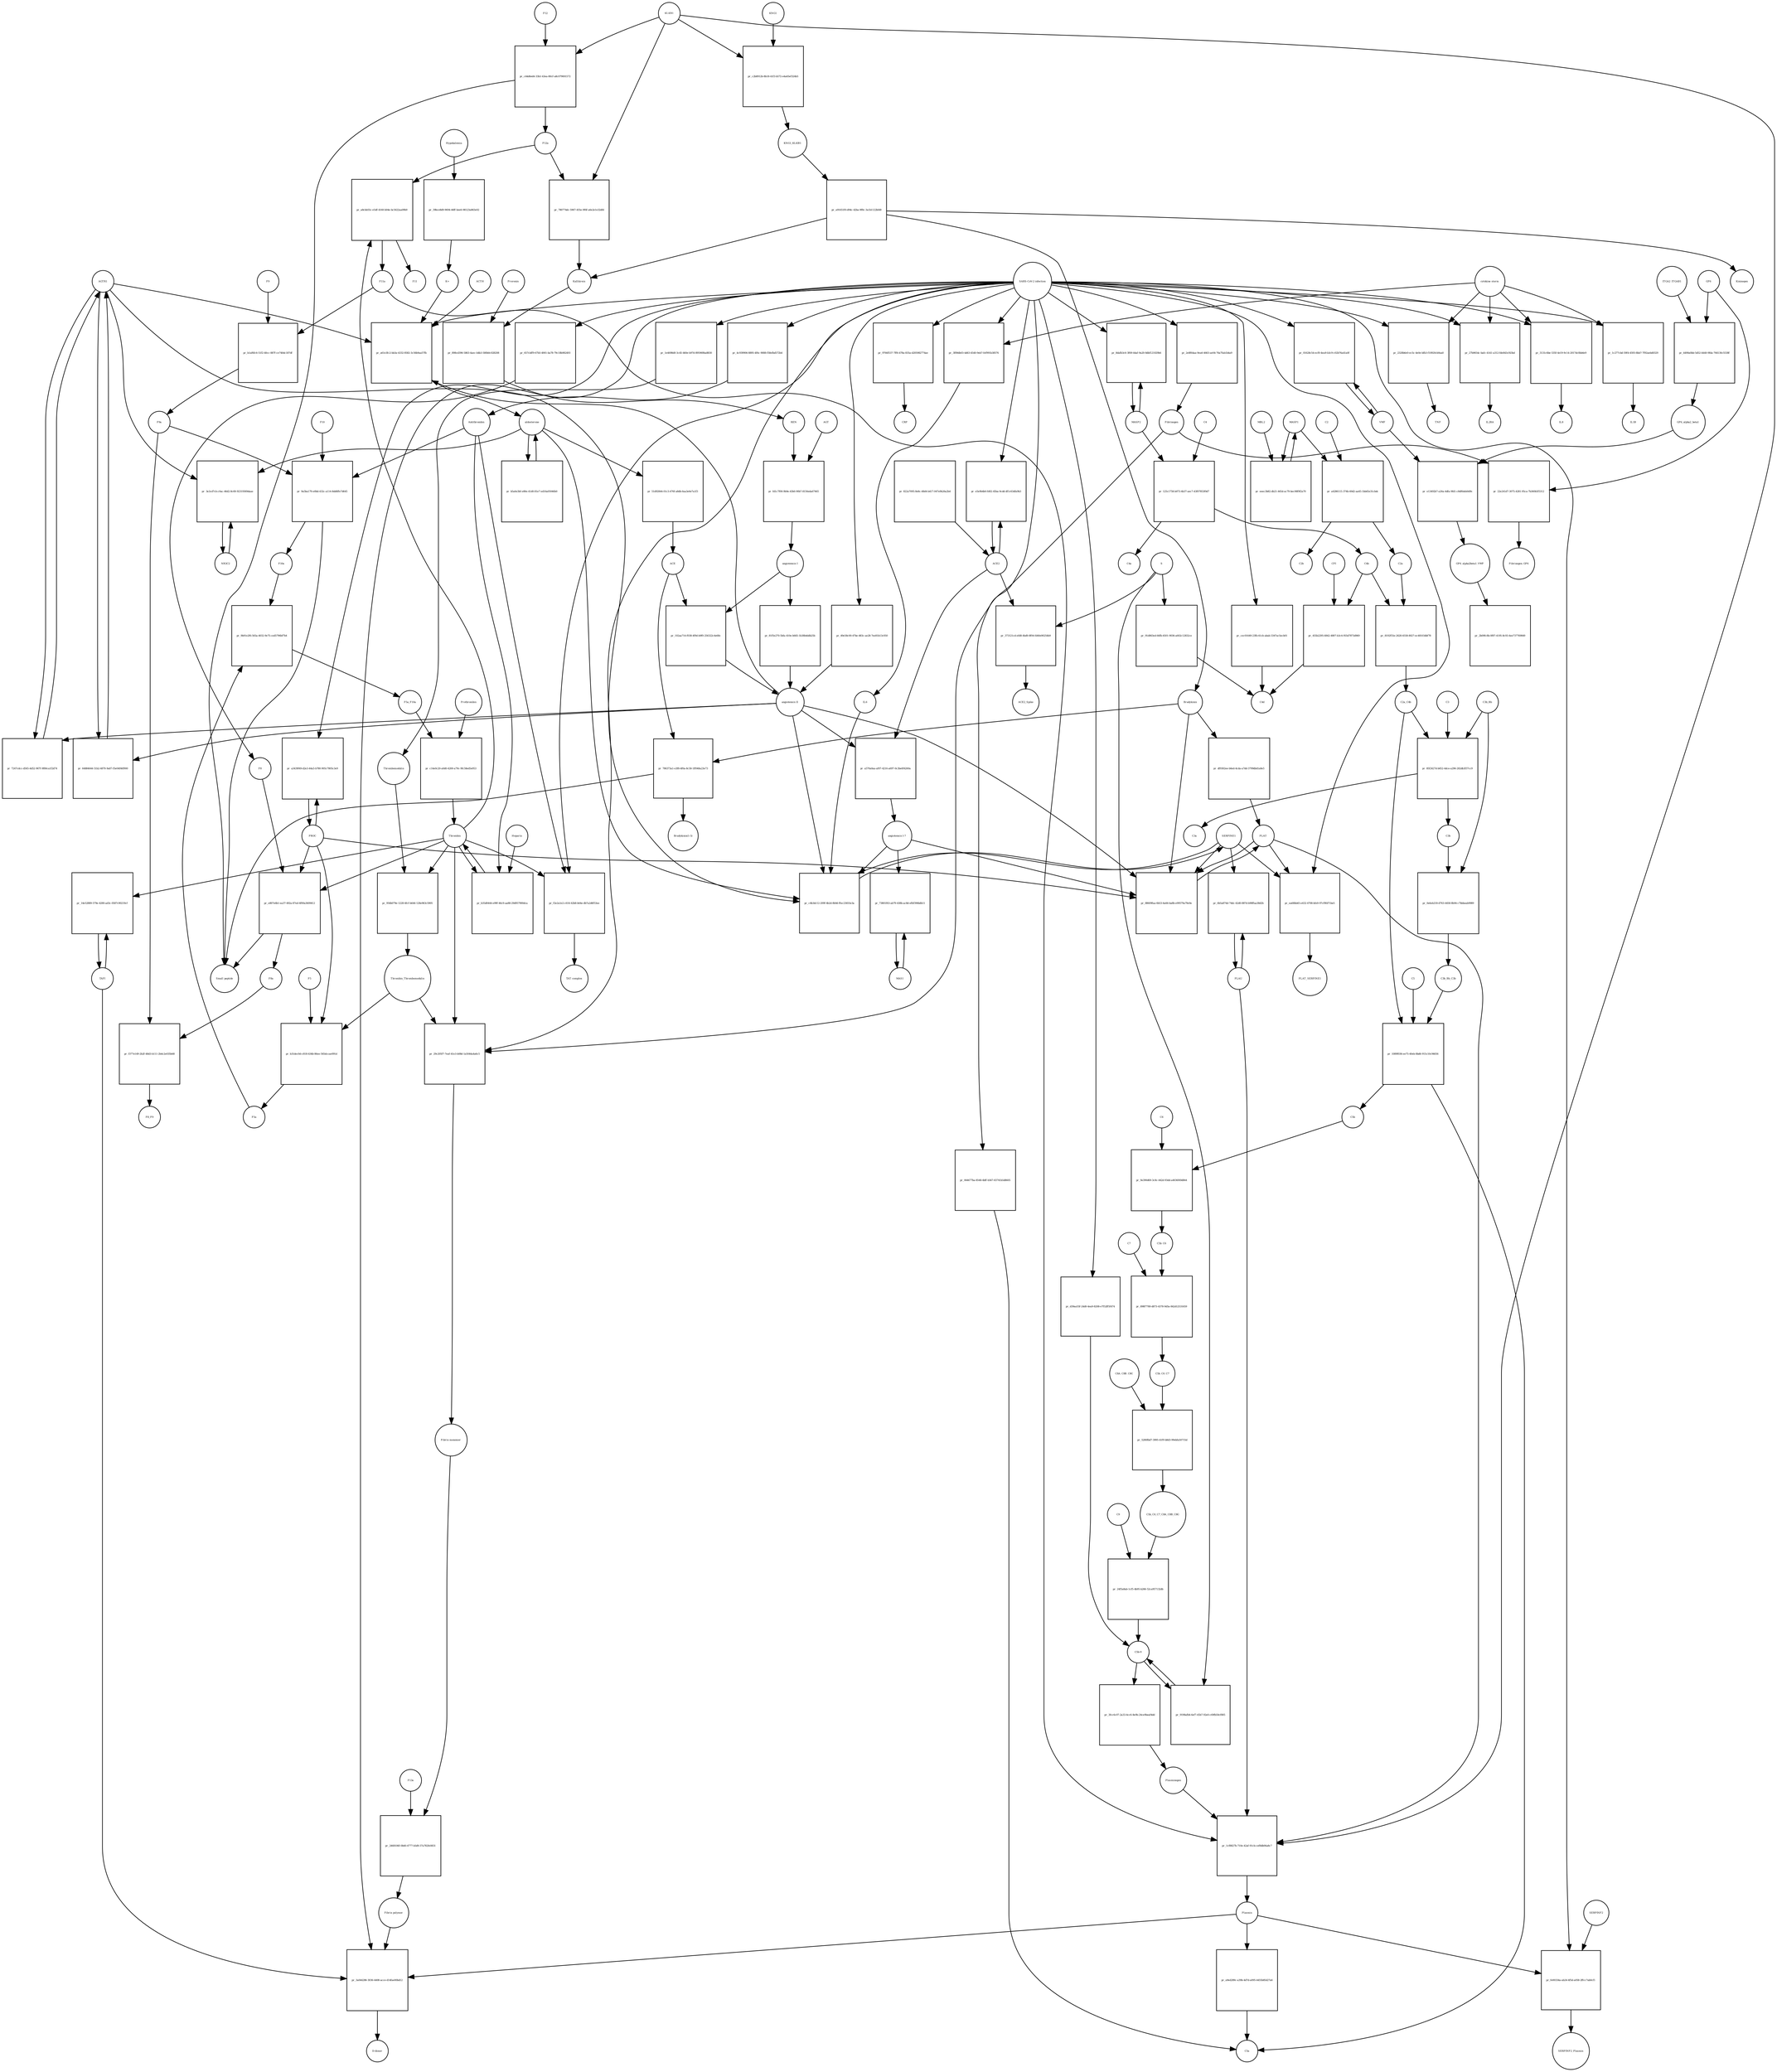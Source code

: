 strict digraph  {
F8 [annotation="urn_miriam_hgnc_3546|urn_miriam_taxonomy_9606", bipartite=0, cls=macromolecule, fontsize=4, label=F8, shape=circle];
"pr_e807e6b1-ea37-492a-87ed-4f00a3609412" [annotation="", bipartite=1, cls=process, fontsize=4, label="pr_e807e6b1-ea37-492a-87ed-4f00a3609412", shape=square];
"Small peptide" [annotation=urn_miriam_mesh_D010446, bipartite=0, cls=macromolecule, fontsize=4, label="Small peptide", shape=circle];
F8a [annotation="urn_miriam_hgnc.symbol_F8|urn_miriam_mesh_D015944|urn_miriam_taxonomy_9606", bipartite=0, cls=macromolecule, fontsize=4, label=F8a, shape=circle];
Thrombin [annotation="urn_miriam_hgnc_3535|urn_miriam_taxonomy_9606", bipartite=0, cls=macromolecule, fontsize=4, label=Thrombin, shape=circle];
PROC [annotation="urn_miriam_hgnc_9451|urn_miriam_taxonomy_9606", bipartite=0, cls=macromolecule, fontsize=4, label=PROC, shape=circle];
AGTR1 [annotation=urn_miriam_hgnc_336, bipartite=0, cls=macromolecule, fontsize=4, label=AGTR1, shape=circle];
"pr_7247cdcc-d565-4d52-967f-9f80ca1f2d74" [annotation="", bipartite=1, cls=process, fontsize=4, label="pr_7247cdcc-d565-4d52-967f-9f80ca1f2d74", shape=square];
"angiotensin II" [annotation="urn_miriam_obo.chebi_CHEBI%3A2718|urn_miriam_taxonomy_9606", bipartite=0, cls="simple chemical", fontsize=4, label="angiotensin II", shape=circle];
NR3C2 [annotation="", bipartite=0, cls=macromolecule, fontsize=4, label=NR3C2, shape=circle];
"pr_3e3cd7cb-c0ac-46d2-8c69-92319369daae" [annotation="", bipartite=1, cls=process, fontsize=4, label="pr_3e3cd7cb-c0ac-46d2-8c69-92319369daae", shape=square];
aldosterone [annotation="urn_miriam_obo.chebi_CHEBI%3A27584", bipartite=0, cls="simple chemical", fontsize=4, label=aldosterone, shape=circle];
"pr_b5a6e3bf-e80e-41d0-81e7-ed16a05046b0" [annotation="", bipartite=1, cls=process, fontsize=4, label="pr_b5a6e3bf-e80e-41d0-81e7-ed16a05046b0", shape=square];
SERPINE1 [annotation="", bipartite=0, cls=macromolecule, fontsize=4, label=SERPINE1, shape=circle];
"pr_c4b3dc12-209f-4b2d-8b9d-ffec23655e3a" [annotation="", bipartite=1, cls=process, fontsize=4, label="pr_c4b3dc12-209f-4b2d-8b9d-ffec23655e3a", shape=square];
"angiotensin I-7" [annotation="urn_miriam_obo.chebi_CHEBI%3A55438|urn_miriam_taxonomy_9606", bipartite=0, cls="simple chemical", fontsize=4, label="angiotensin I-7", shape=circle];
IL6 [annotation="urn_miriam_hgnc_6018|urn_miriam_taxonomy_9606", bipartite=0, cls=macromolecule, fontsize=4, label=IL6, shape=circle];
"pr_a61e3fc2-bb3a-4332-8582-3c56b9aa57fb" [annotation="", bipartite=1, cls=process, fontsize=4, label="pr_a61e3fc2-bb3a-4332-8582-3c56b9aa57fb", shape=square];
"SARS-CoV-2 infection" [annotation="urn_miriam_taxonomy_2697049|urn_miriam_mesh_D012327", bipartite=0, cls=phenotype, fontsize=4, label="SARS-CoV-2 infection", shape=circle];
"K+" [annotation="urn_miriam_obo.chebi_CHEBI%3A29103", bipartite=0, cls="simple chemical", fontsize=4, label="K+", shape=circle];
ACTH [annotation=urn_miriam_hgnc_9201, bipartite=0, cls="simple chemical", fontsize=4, label=ACTH, shape=circle];
"pr_49e58c00-47be-483c-ae28-7ee81b13c050" [annotation="", bipartite=1, cls=process, fontsize=4, label="pr_49e58c00-47be-483c-ae28-7ee81b13c050", shape=square];
Bradykinin [annotation="urn_miriam_obo.chebi_CHEBI%3A3165|urn_miriam_taxonomy_9606", bipartite=0, cls=macromolecule, fontsize=4, label=Bradykinin, shape=circle];
"pr_786373a1-e3f8-4f0a-8c58-1ff048a23e73" [annotation="", bipartite=1, cls=process, fontsize=4, label="pr_786373a1-e3f8-4f0a-8c58-1ff048a23e73", shape=square];
"Bradykinin(1-5)" [annotation="urn_miriam_mesh_C079000|urn_miriam_taxonomy_9606", bipartite=0, cls=macromolecule, fontsize=4, label="Bradykinin(1-5)", shape=circle];
ACE [annotation="urn_miriam_hgnc_2707|urn_miriam_taxonomy_9606", bipartite=0, cls=macromolecule, fontsize=4, label=ACE, shape=circle];
"pr_df9302ee-b6ed-4cda-a7dd-3799dbd1a8e5" [annotation="", bipartite=1, cls=process, fontsize=4, label="pr_df9302ee-b6ed-4cda-a7dd-3799dbd1a8e5", shape=square];
PLAT [annotation="urn_miriam_hgnc_9051|urn_miriam_taxonomy_9606", bipartite=0, cls=macromolecule, fontsize=4, label=PLAT, shape=circle];
"pr_64884644-51b2-4870-9a87-f5e04f46f900" [annotation="", bipartite=1, cls=process, fontsize=4, label="pr_64884644-51b2-4870-9a87-f5e04f46f900", shape=square];
MAS1 [annotation="", bipartite=0, cls=macromolecule, fontsize=4, label=MAS1, shape=circle];
"pr_73801f63-ab79-438b-ac8d-efbf396bdb11" [annotation="", bipartite=1, cls=process, fontsize=4, label="pr_73801f63-ab79-438b-ac8d-efbf396bdb11", shape=square];
Fibrinogen [annotation="urn_miriam_pubmed_19296670|urn_miriam_obo.go_GO%3A0005577|urn_miriam_hgnc_3661|urn_miriam_hgnc_3662|urn_miriam_hgnc_3694|urn_miriam_taxonomy_9606", bipartite=0, cls=complex, fontsize=4, label=Fibrinogen, shape=circle];
"pr_22e241d7-3075-4281-95ca-7b360b5f5312" [annotation="", bipartite=1, cls=process, fontsize=4, label="pr_22e241d7-3075-4281-95ca-7b360b5f5312", shape=square];
GP6 [annotation="urn_miriam_hgnc_HGNC%3A14388|urn_miriam_taxonomy_9606", bipartite=0, cls=macromolecule, fontsize=4, label=GP6, shape=circle];
Fibrinogen_GP6 [annotation="urn_miriam_pubmed_19296670|urn_miriam_obo.go_GO%3A0005577|urn_miriam_hgnc_HGNC%3A14388|urn_miriam_taxonomy_9606", bipartite=0, cls=complex, fontsize=4, label=Fibrinogen_GP6, shape=circle];
GP6_alpha2_beta1 [annotation="urn_miriam_pubmed_25051961|urn_miriam_taxonomy_10090|urn_miriam_hgnc_14338|urn_miriam_hgnc_6137|urn_miriam_hgnc_6153", bipartite=0, cls=complex, fontsize=4, label=GP6_alpha2_beta1, shape=circle];
"pr_e13492b7-a26a-4dfa-9fd1-c8df6deb0d9c" [annotation="", bipartite=1, cls=process, fontsize=4, label="pr_e13492b7-a26a-4dfa-9fd1-c8df6deb0d9c", shape=square];
VWF [annotation="urn_miriam_hgnc_12726|urn_miriam_taxonomy_9606", bipartite=0, cls=macromolecule, fontsize=4, label=VWF, shape=circle];
GP6_alpha2beta1_VWF [annotation="urn_miriam_pubmed_25051961|urn_miriam_taxonomy_10090|urn_miriam_hgnc_14338|urn_miriam_hgnc_6137|urn_miriam_hgnc_6153|urn_miriam_hgnc_12726", bipartite=0, cls=complex, fontsize=4, label=GP6_alpha2beta1_VWF, shape=circle];
"pr_4490a0bb-5d52-4440-9fda-766130c5538f" [annotation="", bipartite=1, cls=process, fontsize=4, label="pr_4490a0bb-5d52-4440-9fda-766130c5538f", shape=square];
ITGA2_ITGAB1 [annotation="urn_miriam_intact_EBI-16428357|urn_miriam_hgnc_6137|urn_miriam_hgnc_6153|urn_miriam_taxonomy_9606", bipartite=0, cls=complex, fontsize=4, label=ITGA2_ITGAB1, shape=circle];
"pr_2b09fc8b-0f87-4195-8c93-4ee737769849" [annotation="", bipartite=1, cls="omitted process", fontsize=4, label="pr_2b09fc8b-0f87-4195-8c93-4ee737769849", shape=square];
"Fibrin polymer" [annotation="urn_miriam_mesh_C465961|urn_miriam_taxonomy_9606", bipartite=0, cls=macromolecule, fontsize=4, label="Fibrin polymer", shape=circle];
"pr_3a044286-3036-4408-acce-d14fae00bd12" [annotation="", bipartite=1, cls=process, fontsize=4, label="pr_3a044286-3036-4408-acce-d14fae00bd12", shape=square];
"D-dimer" [annotation="urn_miriam_pubmed_19008457|urn_miriam_mesh_C036309|urn_miriam_taxonomy_9606", bipartite=0, cls=macromolecule, fontsize=4, label="D-dimer", shape=circle];
Plasmin [annotation="urn_miriam_hgnc.symbol_PLG|urn_miriam_mesh_D005341|urn_miriam_brenda_3.4.21.7|urn_miriam_taxonomy_9606", bipartite=0, cls=macromolecule, fontsize=4, label=Plasmin, shape=circle];
TAFI [annotation="urn_miriam_hgnc_1546|urn_miriam_taxonomy_9606", bipartite=0, cls=macromolecule, fontsize=4, label=TAFI, shape=circle];
"Fibrin monomer" [annotation="urn_miriam_mesh_C011468|urn_miriam_taxonomy_9606", bipartite=0, cls=macromolecule, fontsize=4, label="Fibrin monomer", shape=circle];
"pr_2468106f-0b40-4777-b5d9-37a782fe0831" [annotation="", bipartite=1, cls=process, fontsize=4, label="pr_2468106f-0b40-4777-b5d9-37a782fe0831", shape=square];
F13a [annotation="urn_miriam_hgnc.symbol_F13|urn_miriam_mesh_D026122|urn_miriam_brenda_2.3.2.13|urn_miriam_taxonomy_9606", bipartite=0, cls=macromolecule, fontsize=4, label=F13a, shape=circle];
"pr_2328b6e0-ec5c-4e0e-bfb3-f10920cb9aa0" [annotation="", bipartite=1, cls=process, fontsize=4, label="pr_2328b6e0-ec5c-4e0e-bfb3-f10920cb9aa0", shape=square];
TNF [annotation="urn_miriam_hgnc_11892|urn_miriam_taxonomy_9606", bipartite=0, cls=macromolecule, fontsize=4, label=TNF, shape=circle];
"cytokine storm" [annotation="urn_miriam_pubmed_2504360|urn_miriam_taxonomy_9606", bipartite=0, cls=phenotype, fontsize=4, label="cytokine storm", shape=circle];
"pr_a9ed289c-a39b-4d7d-a095-4455b85d27a6" [annotation="", bipartite=1, cls=process, fontsize=4, label="pr_a9ed289c-a39b-4d7d-a095-4455b85d27a6", shape=square];
C5a [annotation="urn_miriam_hgnc.symbol_C5|urn_miriam_mesh_D015936|urn_miriam_taxonomy_9606", bipartite=0, cls=macromolecule, fontsize=4, label=C5a, shape=circle];
"pr_3fcc6c07-2a33-4cc6-8e9b-24ce9beaf4dd" [annotation="", bipartite=1, cls=process, fontsize=4, label="pr_3fcc6c07-2a33-4cc6-8e9b-24ce9beaf4dd", shape=square];
Plasminogen [annotation="urn_miriam_hgnc_9071|urn_miriam_taxonomy_9606", bipartite=0, cls=macromolecule, fontsize=4, label=Plasminogen, shape=circle];
"C5b-9" [annotation="urn_miriam_obo.go_GO%3A0005579|urn_miriam_mesh_D015938|urn_miriam_mesh_D050776|urn_miriam_hgnc_1339|urn_miriam_hgnc_1346|urn_miriam_hgnc_1352|urn_miriam_hgnc_1353|urn_miriam_hgnc_1354|urn_miriam_hgnc_1358|urn_miriam_taxonomy_9606", bipartite=0, cls=complex, fontsize=4, label="C5b-9", shape=circle];
C2 [annotation="urn_miriam_hgnc_1248|urn_miriam_taxonomy_9606", bipartite=0, cls=macromolecule, fontsize=4, label=C2, shape=circle];
"pr_a4286115-374b-49d2-aa45-1bb45e31cbdc" [annotation="", bipartite=1, cls=process, fontsize=4, label="pr_a4286115-374b-49d2-aa45-1bb45e31cbdc", shape=square];
C2a [annotation="urn_miriam_hgnc.symbol_C2|urn_miriam_mesh_D050678|urn_miriam_taxonomy_9606", bipartite=0, cls=macromolecule, fontsize=4, label=C2a, shape=circle];
C2b [annotation="urn_miriam_hgnc.symbol_C2|urn_miriam_mesh_D050679|urn_miriam_taxonomy_9606", bipartite=0, cls=macromolecule, fontsize=4, label=C2b, shape=circle];
MASP1 [annotation="urn_miriam_hgnc_6901|urn_miriam_taxonomy_9606", bipartite=0, cls=macromolecule, fontsize=4, label=MASP1, shape=circle];
"pr_27b9654c-bafc-4141-a312-fde843cf43bd" [annotation="", bipartite=1, cls=process, fontsize=4, label="pr_27b9654c-bafc-4141-a312-fde843cf43bd", shape=square];
IL2RA [annotation="urn_miriam_hgnc_6008|urn_miriam_taxonomy_9606", bipartite=0, cls=macromolecule, fontsize=4, label=IL2RA, shape=circle];
"pr_3131c6be-535f-4e19-9c14-2017dc0bb6e9" [annotation="", bipartite=1, cls=process, fontsize=4, label="pr_3131c6be-535f-4e19-9c14-2017dc0bb6e9", shape=square];
IL8 [annotation="urn_miriam_hgnc_6025|urn_miriam_taxonomy_9606", bipartite=0, cls=macromolecule, fontsize=4, label=IL8, shape=circle];
"pr_064677ba-8548-4bff-b567-83741b5d8605" [annotation="", bipartite=1, cls=process, fontsize=4, label="pr_064677ba-8548-4bff-b567-83741b5d8605", shape=square];
"pr_3f89db03-4d63-4540-9eb7-fef991b38576" [annotation="", bipartite=1, cls=process, fontsize=4, label="pr_3f89db03-4d63-4540-9eb7-fef991b38576", shape=square];
"pr_1c277cbd-59f4-4593-8bb7-7f92aebd0329" [annotation="", bipartite=1, cls=process, fontsize=4, label="pr_1c277cbd-59f4-4593-8bb7-7f92aebd0329", shape=square];
IL1B [annotation="urn_miriam_hgnc_5992|urn_miriam_taxonomy_9606", bipartite=0, cls=macromolecule, fontsize=4, label=IL1B, shape=circle];
Prorenin [annotation="urn_miriam_hgnc_9958|urn_miriam_taxonomy_9606", bipartite=0, cls=macromolecule, fontsize=4, label=Prorenin, shape=circle];
"pr_898cd396-5863-4aec-b4b3-580b0c028208" [annotation="", bipartite=1, cls=process, fontsize=4, label="pr_898cd396-5863-4aec-b4b3-580b0c028208", shape=square];
REN [annotation="urn_miriam_hgnc.symbol_REN|urn_miriam_taxonomy_9606", bipartite=0, cls=macromolecule, fontsize=4, label=REN, shape=circle];
Kallikrein [annotation="urn_miriam_hgnc.symbol_KLKB1|urn_miriam_mesh_D020842|urn_miriam_brenda_3.4.21.34|urn_miriam_taxonomy_9606", bipartite=0, cls=macromolecule, fontsize=4, label=Kallikrein, shape=circle];
KLKB1 [annotation="urn_miriam_hgnc_6371|urn_miriam_taxonomy_9606", bipartite=0, cls=macromolecule, fontsize=4, label=KLKB1, shape=circle];
"pr_780774dc-5967-455e-9f6f-a6e2e1e32dfd" [annotation="", bipartite=1, cls=process, fontsize=4, label="pr_780774dc-5967-455e-9f6f-a6e2e1e32dfd", shape=square];
F12a [annotation="urn_miriam_hgnc.symbol_F12|urn_miriam_mesh_D015956|urn_miriam_brenda_3.4.21.38|urn_miriam_taxonomy_9606", bipartite=0, cls=macromolecule, fontsize=4, label=F12a, shape=circle];
"pr_1e4698d0-3c45-460e-b97d-895969ba8830" [annotation="", bipartite=1, cls=process, fontsize=4, label="pr_1e4698d0-3c45-460e-b97d-895969ba8830", shape=square];
Thrombomodulin [annotation="urn_miriam_hgnc_11784|urn_miriam_taxonomy_9606", bipartite=0, cls=macromolecule, fontsize=4, label=Thrombomodulin, shape=circle];
"pr_fe00334a-ab24-4f5d-a058-2ffcc7ab0cf1" [annotation="", bipartite=1, cls=process, fontsize=4, label="pr_fe00334a-ab24-4f5d-a058-2ffcc7ab0cf1", shape=square];
SERPINF2 [annotation="urn_miriam_hgnc_9075|urn_miriam_taxonomy_9606", bipartite=0, cls=macromolecule, fontsize=4, label=SERPINF2, shape=circle];
SERPINF2_Plasmin [annotation="urn_miriam_pubmed_2437112|urn_miriam_biogrid_314240|urn_miriam_hgnc_9075|urn_miriam_mesh_D005341|urn_miriam_taxonomy_9606", bipartite=0, cls=complex, fontsize=4, label=SERPINF2_Plasmin, shape=circle];
"pr_cec01649-23fb-41cb-abab-3347ac5ecb01" [annotation="", bipartite=1, cls=process, fontsize=4, label="pr_cec01649-23fb-41cb-abab-3347ac5ecb01", shape=square];
C4d [annotation="urn_miriam_hgnc.symbol_C4b|urn_miriam_mesh_C032261|urn_miriam_taxonomy_9606", bipartite=0, cls=macromolecule, fontsize=4, label=C4d, shape=circle];
"pr_d39aa55f-24d0-4ea9-8208-e7f52ff5f474" [annotation="", bipartite=1, cls=process, fontsize=4, label="pr_d39aa55f-24d0-4ea9-8208-e7f52ff5f474", shape=square];
"pr_a3439f49-d2e3-44a5-b780-905c7805c3e9" [annotation="", bipartite=1, cls=process, fontsize=4, label="pr_a3439f49-d2e3-44a5-b780-905c7805c3e9", shape=square];
"pr_01628c54-ecf0-4ea9-b3c9-c02b76a41a0f" [annotation="", bipartite=1, cls=process, fontsize=4, label="pr_01628c54-ecf0-4ea9-b3c9-c02b76a41a0f", shape=square];
"pr_9766f537-7ff6-478a-835a-d205982774ae" [annotation="", bipartite=1, cls=process, fontsize=4, label="pr_9766f537-7ff6-478a-835a-d205982774ae", shape=square];
CRP [annotation="urn_miriam_hgnc_2367|urn_miriam_taxonomy_9606", bipartite=0, cls=macromolecule, fontsize=4, label=CRP, shape=circle];
"pr_9198afb4-6ef7-45b7-92e0-c69fb50cf805" [annotation="", bipartite=1, cls=process, fontsize=4, label="pr_9198afb4-6ef7-45b7-92e0-c69fb50cf805", shape=square];
S [annotation="urn_miriam_uniprot_P0DTC2|urn_miriam_uniprot_P59594|urn_miriam_taxonomy_2697049", bipartite=0, cls=macromolecule, fontsize=4, label=S, shape=circle];
"pr_91d863ed-66fb-4501-9036-a602c12832ce" [annotation="", bipartite=1, cls=process, fontsize=4, label="pr_91d863ed-66fb-4501-9036-a602c12832ce", shape=square];
"pr_a570a0aa-af07-4216-a697-0c3be0f4260a" [annotation="", bipartite=1, cls=process, fontsize=4, label="pr_a570a0aa-af07-4216-a697-0c3be0f4260a", shape=square];
ACE2 [annotation="urn_miriam_hgnc_13557|urn_miriam_taxonomy_9606", bipartite=0, cls=macromolecule, fontsize=4, label=ACE2, shape=circle];
"pr_822a7095-8e8c-48d4-b417-047e9b26a2b4" [annotation="", bipartite=1, cls=process, fontsize=4, label="pr_822a7095-8e8c-48d4-b417-047e9b26a2b4", shape=square];
"pr_373121cd-efd8-4bd9-8f04-fd40e90254b9" [annotation="", bipartite=1, cls=process, fontsize=4, label="pr_373121cd-efd8-4bd9-8f04-fd40e90254b9", shape=square];
ACE2_Spike [annotation="urn_miriam_pdb_6CS2|urn_miriam_hgnc_13557|urn_miriam_uniprot_P0DTC2|urn_miriam_taxonomy_9606|urn_miriam_taxonomy_2697049", bipartite=0, cls=complex, fontsize=4, label=ACE2_Spike, shape=circle];
"pr_e5e9b4b0-fd02-45ba-9cdd-df1c63dfa9b3" [annotation="", bipartite=1, cls=process, fontsize=4, label="pr_e5e9b4b0-fd02-45ba-9cdd-df1c63dfa9b3", shape=square];
"pr_4c939906-8895-4f6c-9088-f58efbd572b4" [annotation="", bipartite=1, cls=process, fontsize=4, label="pr_4c939906-8895-4f6c-9088-f58efbd572b4", shape=square];
Antithrombin [annotation="urn_miriam_hgnc_775|urn_miriam_taxonomy_9606", bipartite=0, cls=macromolecule, fontsize=4, label=Antithrombin, shape=circle];
"pr_657cbff9-67b5-4901-ba78-79c18b982493" [annotation="", bipartite=1, cls=process, fontsize=4, label="pr_657cbff9-67b5-4901-ba78-79c18b982493", shape=square];
C4b [annotation="urn_miriam_hgnc_1324|urn_miriam_taxonomy_9606", bipartite=0, cls=macromolecule, fontsize=4, label=C4b, shape=circle];
"pr_455b2295-6842-4807-b3c4-955d7873d969" [annotation="", bipartite=1, cls=process, fontsize=4, label="pr_455b2295-6842-4807-b3c4-955d7873d969", shape=square];
CFI [annotation="urn_miriam_hgnc_2771|urn_miriam_taxonomy_9606", bipartite=0, cls=macromolecule, fontsize=4, label=CFI, shape=circle];
C3b [annotation="urn_miriam_hgnc.symbol_C3|urn_miriam_mesh_D003179|urn_miriam_taxonomy_9606", bipartite=0, cls=macromolecule, fontsize=4, label=C3b, shape=circle];
"pr_0e6eb218-d763-4458-8b94-c7bbbeab9989" [annotation="", bipartite=1, cls=process, fontsize=4, label="pr_0e6eb218-d763-4458-8b94-c7bbbeab9989", shape=square];
C3b_Bb [annotation="urn_miriam_pubmed_12440962|urn_miriam_brenda_3.4.21.47|urn_miriam_mesh_D051561|urn_miriam_mesh_D003179|urn_miriam_hgnc_1037|urn_miriam_taxonomy_9606", bipartite=0, cls=complex, fontsize=4, label=C3b_Bb, shape=circle];
C3b_Bb_C3b [annotation="urn_miriam_pubmed_12440962|urn_miriam_brenda_34.4.21.47|urn_miriam_mesh_D051566|urn_miriam_mesh_D003179|urn_miriam_hgnc_1037|urn_miriam_taxonomy_9606", bipartite=0, cls=complex, fontsize=4, label=C3b_Bb_C3b, shape=circle];
"pr_8192f55e-2628-4558-8027-ec48103dbf78" [annotation="", bipartite=1, cls=process, fontsize=4, label="pr_8192f55e-2628-4558-8027-ec48103dbf78", shape=square];
C2a_C4b [annotation="urn_miriam_mesh_D051574|urn_miriam_brenda_3.4.21.43|urn_miriam_mesh_D050678|urn_miriam_hgnc_1324|urn_miriam_taxonomy_9606", bipartite=0, cls=complex, fontsize=4, label=C2a_C4b, shape=circle];
C4 [annotation="urn_miriam_mesh_D00318|urn_miriam_taxonomy_9606", bipartite=0, cls=macromolecule, fontsize=4, label=C4, shape=circle];
"pr_125c1758-b073-4b37-aec7-43f07853f0d7" [annotation="", bipartite=1, cls=process, fontsize=4, label="pr_125c1758-b073-4b37-aec7-43f07853f0d7", shape=square];
C4a [annotation="urn_miriam_hgnc_1323|urn_miriam_taxonomy_9606", bipartite=0, cls=macromolecule, fontsize=4, label=C4a, shape=circle];
MASP2 [annotation="urn_miriam_hgnc_6902|urn_miriam_taxonomy_9606", bipartite=0, cls=macromolecule, fontsize=4, label=MASP2, shape=circle];
"pr_eeec3b82-db21-445d-ac79-bec98f9f2a70" [annotation="", bipartite=1, cls=process, fontsize=4, label="pr_eeec3b82-db21-445d-ac79-bec98f9f2a70", shape=square];
MBL2 [annotation="urn_miriam_hgnc_6902|urn_miriam_taxonomy_9606", bipartite=0, cls=macromolecule, fontsize=4, label=MBL2, shape=circle];
"pr_8dafb3c6-3f69-44af-9a20-8dbf121029b6" [annotation="", bipartite=1, cls=process, fontsize=4, label="pr_8dafb3c6-3f69-44af-9a20-8dbf121029b6", shape=square];
PLAU [annotation="urn_miriam_hgnc_9052|urn_miriam_taxonomy_9606", bipartite=0, cls=macromolecule, fontsize=4, label=PLAU, shape=circle];
"pr_6b5a874d-74dc-42d0-887d-b98ffaa38d2b" [annotation="", bipartite=1, cls=process, fontsize=4, label="pr_6b5a874d-74dc-42d0-887d-b98ffaa38d2b", shape=square];
C5b_C6_C7_C8A_C8B_C8G [annotation="urn_miriam_pubmed_28630159|urn_miriam_mesh_C042295|urn_miriam_mesh_D050776|urn_miriam_hgnc_1339|urn_miriam_hgnc_1352|urn_miriam_hgnc_1353|urn_miriam_hgnc_1354|urn_miriam_taxonomy_9606", bipartite=0, cls=complex, fontsize=4, label=C5b_C6_C7_C8A_C8B_C8G, shape=circle];
"pr_24f5a8ab-1cf5-4b95-b266-52ca957132db" [annotation="", bipartite=1, cls=process, fontsize=4, label="pr_24f5a8ab-1cf5-4b95-b266-52ca957132db", shape=square];
C9 [annotation="urn_miriam_hgnc_1358|urn_miriam_taxonomy_9606", bipartite=0, cls=macromolecule, fontsize=4, label=C9, shape=circle];
C5b_C6_C7 [annotation="urn_miriam_pubmed_28630159|urn_miriam_mesh_C037453|urn_miriam_mesh_D050776|urn_miriam_hgnc_1339|urn_miriam_hgnc_1346|urn_miriam_taxonomy_9606", bipartite=0, cls=complex, fontsize=4, label=C5b_C6_C7, shape=circle];
"pr_5280fbd7-3995-41f9-b8d3-99ebfa50715d" [annotation="", bipartite=1, cls=process, fontsize=4, label="pr_5280fbd7-3995-41f9-b8d3-99ebfa50715d", shape=square];
C8A_C8B_C8G [annotation="urn_miriam_mesh_D003185|urn_miriam_hgnc_1353|urn_miriam_hgnc_1352|urn_miriam_hgnc_1354|urn_miriam_taxonomy_9606", bipartite=0, cls=complex, fontsize=4, label=C8A_C8B_C8G, shape=circle];
C5b_C6 [annotation="urn_miriam_mesh_C050974|urn_miriam_mesh_D050776|urn_miriam_hgnc_1339|urn_miriam_taxonomy_9606", bipartite=0, cls=complex, fontsize=4, label=C5b_C6, shape=circle];
"pr_898f7780-d873-4378-9d5a-842d12531659" [annotation="", bipartite=1, cls=process, fontsize=4, label="pr_898f7780-d873-4378-9d5a-842d12531659", shape=square];
C7 [annotation="urn_miriam_hgnc_HGNC%3A1346|urn_miriam_taxonomy_9606", bipartite=0, cls=macromolecule, fontsize=4, label=C7, shape=circle];
C5b [annotation="urn_miriam_hgnc.symbol_C5|urn_miriam_mesh_D050776|urn_miriam_taxonomy_9606", bipartite=0, cls=macromolecule, fontsize=4, label=C5b, shape=circle];
"pr_9e390d69-3c8c-442d-93dd-a4036f49d844" [annotation="", bipartite=1, cls=process, fontsize=4, label="pr_9e390d69-3c8c-442d-93dd-a4036f49d844", shape=square];
C6 [annotation="urn_miriam_hgnc_1339|urn_miriam_taxonomy_9606", bipartite=0, cls=macromolecule, fontsize=4, label=C6, shape=circle];
C5 [annotation="urn_miriam_hgnc_1331|urn_miriam_taxonomy_9606", bipartite=0, cls=macromolecule, fontsize=4, label=C5, shape=circle];
"pr_1089f036-ee75-40eb-8bd6-915c10c94656" [annotation="", bipartite=1, cls=process, fontsize=4, label="pr_1089f036-ee75-40eb-8bd6-915c10c94656", shape=square];
C3 [annotation="urn_miriam_hgnc_1318|urn_miriam_taxonomy_9606", bipartite=0, cls=macromolecule, fontsize=4, label=C3, shape=circle];
"pr_85f2427d-b652-4dce-a296-282db3f37cc9" [annotation="", bipartite=1, cls=process, fontsize=4, label="pr_85f2427d-b652-4dce-a296-282db3f37cc9", shape=square];
C3a [annotation="urn_miriam_hgnc.symbol_C3|urn_miriam_mesh_D015926|urn_miriam_taxonomy_9606", bipartite=0, cls=macromolecule, fontsize=4, label=C3a, shape=circle];
"pr_956b079e-1228-4fcf-b644-128e963c5905" [annotation="", bipartite=1, cls=process, fontsize=4, label="pr_956b079e-1228-4fcf-b644-128e963c5905", shape=square];
Thrombin_Thrombomodulin [annotation="urn_miriam_pubmed_6282863|urn_miriam_taxonomy_9986|urn_miriam_biogrid_283352|urn_miriam_mesh_D013917|urn_miriam_hgnc_11784", bipartite=0, cls=complex, fontsize=4, label=Thrombin_Thrombomodulin, shape=circle];
"pr_29c205f7-7eaf-41e3-b08d-1a5044a4a6c5" [annotation="", bipartite=1, cls=process, fontsize=4, label="pr_29c205f7-7eaf-41e3-b08d-1a5044a4a6c5", shape=square];
KNG1_KLKB1 [annotation="urn_miriam_pubmed_17598838|urn_miriam_intact_EBI-10087151|urn_miriam_hgnc_6371|urn_miriam_hgnc_6383|urn_miriam_taxonomy_9606", bipartite=0, cls=complex, fontsize=4, label=KNG1_KLKB1, shape=circle];
"pr_a91651f0-d94c-42ba-9f8c-3a1b1122bfd0" [annotation="", bipartite=1, cls=process, fontsize=4, label="pr_a91651f0-d94c-42ba-9f8c-3a1b1122bfd0", shape=square];
Kininogen [annotation="urn_miriam_hgnc.symbol_KNG1|urn_miriam_mesh_D019679|urn_miriam_taxonomy_9606", bipartite=0, cls=macromolecule, fontsize=4, label=Kininogen, shape=circle];
"pr_2e8f64aa-9ea6-4663-ae04-76a7fab1b4a9" [annotation="", bipartite=1, cls=process, fontsize=4, label="pr_2e8f64aa-9ea6-4663-ae04-76a7fab1b4a9", shape=square];
"angiotensin I" [annotation="urn_miriam_obo.chebi_CHEBI%3A2718|urn_miriam_taxonomy_9606", bipartite=0, cls="simple chemical", fontsize=4, label="angiotensin I", shape=circle];
"pr_81f5e270-5bfa-410e-b665-1b38b4ddb25b" [annotation="", bipartite=1, cls=process, fontsize=4, label="pr_81f5e270-5bfa-410e-b665-1b38b4ddb25b", shape=square];
"pr_ea68bb45-e432-4708-bfe9-97cf9fd71be5" [annotation="", bipartite=1, cls=process, fontsize=4, label="pr_ea68bb45-e432-4708-bfe9-97cf9fd71be5", shape=square];
PLAT_SERPINE1 [annotation="urn_miriam_pubmed_22449964|urn_miriam_intact_EBI-7800882|urn_miriam_hgnc_9051|urn_miriam_hgnc_8593|urn_miriam_taxonomy_9606", bipartite=0, cls=complex, fontsize=4, label=PLAT_SERPINE1, shape=circle];
"pr_14e52889-579e-4280-ad3c-0587c90219cf" [annotation="", bipartite=1, cls=process, fontsize=4, label="pr_14e52889-579e-4280-ad3c-0587c90219cf", shape=square];
"pr_88609faa-6b53-4a66-ba8b-e99579a79e9e" [annotation="", bipartite=1, cls=process, fontsize=4, label="pr_88609faa-6b53-4a66-ba8b-e99579a79e9e", shape=square];
"pr_f2e2a1e2-c616-42b8-b64e-db7a2d6f53ee" [annotation="", bipartite=1, cls=process, fontsize=4, label="pr_f2e2a1e2-c616-42b8-b64e-db7a2d6f53ee", shape=square];
"TAT complex" [annotation="urn_miriam_pubmed_22930518|urn_miriam_mesh_C046193|urn_miriam_mesh_D013917|urn_miriam_hgnc_775|urn_miriam_taxonomy_9606", bipartite=0, cls=complex, fontsize=4, label="TAT complex", shape=circle];
"pr_1cf8827b-710e-42af-91cb-cef8db06a8c7" [annotation="", bipartite=1, cls=process, fontsize=4, label="pr_1cf8827b-710e-42af-91cb-cef8db06a8c7", shape=square];
F11a [annotation="urn_miriam_hgnc.symbol_F11|urn_miriam_mesh_D015945|urn_miriam_brenda_3.4.21.27|urn_miriam_taxonomy_9606", bipartite=0, cls=macromolecule, fontsize=4, label=F11a, shape=circle];
"pr_b35d0444-e99f-46c9-aa88-29d957900dca" [annotation="", bipartite=1, cls=process, fontsize=4, label="pr_b35d0444-e99f-46c9-aa88-29d957900dca", shape=square];
Heparin [annotation="urn_miriam_pubmed_708377|urn_miriam_obo.chebi_CHEBI%3A28304|urn_miriam_taxonomy_9606", bipartite=0, cls="simple chemical", fontsize=4, label=Heparin, shape=circle];
Prothrombin [annotation="urn_miriam_hgnc_3535|urn_miriam_taxonomy_9606", bipartite=0, cls=macromolecule, fontsize=4, label=Prothrombin, shape=circle];
"pr_c14e0c20-a0d0-4200-a79c-9fc58ed5e953" [annotation="", bipartite=1, cls=process, fontsize=4, label="pr_c14e0c20-a0d0-4200-a79c-9fc58ed5e953", shape=square];
F5a_F10a [annotation="urn_miriam_pubmed_2303476|urn_miriam_mesh_C022475|urn_miriam_mesh_D15943|urn_miriam_mesh_D015951|urn_miriam_taxonomy_9606", bipartite=0, cls=complex, fontsize=4, label=F5a_F10a, shape=circle];
F10a [annotation="urn_miriam_hgnc.symbol_F10|urn_miriam_mesh_D015951|urn_miriam_brenda_3.4.21.6|urn_miriam_taxonomy_9606", bipartite=0, cls=macromolecule, fontsize=4, label=F10a, shape=circle];
"pr_9b91e2f6-565a-4032-9e75-ced5796bf7b4" [annotation="", bipartite=1, cls=process, fontsize=4, label="pr_9b91e2f6-565a-4032-9e75-ced5796bf7b4", shape=square];
F5a [annotation="urn_miriam_hgnc.symbol_F5|urn_miriam_mesh_D015943|urn_miriam_taxonomy_9606", bipartite=0, cls=macromolecule, fontsize=4, label=F5a, shape=circle];
F5 [annotation="urn_miriam_hgnc_3541|urn_miriam_taxonomy_9606", bipartite=0, cls=macromolecule, fontsize=4, label=F5, shape=circle];
"pr_b31dec0d-c818-434b-86ee-565dccae091d" [annotation="", bipartite=1, cls=process, fontsize=4, label="pr_b31dec0d-c818-434b-86ee-565dccae091d", shape=square];
F9a [annotation="urn_miriam_hgnc.symbol_F9|urn_miriam_mesh_D015949|urn_miriam_taxonomy_9606", bipartite=0, cls=macromolecule, fontsize=4, label=F9a, shape=circle];
"pr_f377e149-2b2f-48d3-b111-2b4c2e035b68" [annotation="", bipartite=1, cls=process, fontsize=4, label="pr_f377e149-2b2f-48d3-b111-2b4c2e035b68", shape=square];
F8_F9 [annotation="urn_miriam_pubmed_22471307|urn_miriam_hgnc_3546|urn_miriam_hgnc_35531|urn_miriam_intact_EBI-11621595|urn_miriam_taxonomy_9606", bipartite=0, cls=complex, fontsize=4, label=F8_F9, shape=circle];
F9 [annotation="urn_miriam_hgnc_35531|urn_miriam_taxonomy_9606", bipartite=0, cls=macromolecule, fontsize=4, label=F9, shape=circle];
"pr_b1af6fc6-51f2-40cc-887f-ce740dc187df" [annotation="", bipartite=1, cls=process, fontsize=4, label="pr_b1af6fc6-51f2-40cc-887f-ce740dc187df", shape=square];
"pr_c2b8912b-8b18-41f3-b572-e4a65ef324b5" [annotation="", bipartite=1, cls=process, fontsize=4, label="pr_c2b8912b-8b18-41f3-b572-e4a65ef324b5", shape=square];
KNG1 [annotation="urn_miriam_hgnc.symbol_6383|urn_miriam_taxonomy_9606", bipartite=0, cls=macromolecule, fontsize=4, label=KNG1, shape=circle];
"pr_a8cbb55c-e5df-4160-b04e-bc5622aa09b9" [annotation="", bipartite=1, cls=process, fontsize=4, label="pr_a8cbb55c-e5df-4160-b04e-bc5622aa09b9", shape=square];
F11 [annotation="urn_miriam_hgnc_3529|urn_miriam_taxonomy_9606", bipartite=0, cls=macromolecule, fontsize=4, label=F11, shape=circle];
F12 [annotation="urn_miriam_hgnc_3530|urn_miriam_taxonomy_9606", bipartite=0, cls=macromolecule, fontsize=4, label=F12, shape=circle];
"pr_c44d6ed4-33b1-43ea-80cf-a8c079001572" [annotation="", bipartite=1, cls=process, fontsize=4, label="pr_c44d6ed4-33b1-43ea-80cf-a8c079001572", shape=square];
"pr_102aa714-f038-4f9d-b9f0-256322c4e68c" [annotation="", bipartite=1, cls=process, fontsize=4, label="pr_102aa714-f038-4f9d-b9f0-256322c4e68c", shape=square];
F10 [annotation="urn_miriam_hgnc_3528|urn_miriam_taxonomy_9606", bipartite=0, cls=macromolecule, fontsize=4, label=F10, shape=circle];
"pr_9a5ba179-e0bd-432c-a114-8dd6ffe7d645" [annotation="", bipartite=1, cls=process, fontsize=4, label="pr_9a5ba179-e0bd-432c-a114-8dd6ffe7d645", shape=square];
AGT [annotation="urn_miriam_hgnc_333|urn_miriam_taxonomy_9606", bipartite=0, cls=macromolecule, fontsize=4, label=AGT, shape=circle];
"pr_fd1c7f00-9b9e-43b0-90b7-8156eda67465" [annotation="", bipartite=1, cls=process, fontsize=4, label="pr_fd1c7f00-9b9e-43b0-90b7-8156eda67465", shape=square];
"pr_51d92844-01c3-476f-a8db-6aa3e6e7a1f3" [annotation="", bipartite=1, cls=process, fontsize=4, label="pr_51d92844-01c3-476f-a8db-6aa3e6e7a1f3", shape=square];
"pr_39bce8d9-9694-46ff-bee6-98123a863e02" [annotation="", bipartite=1, cls=process, fontsize=4, label="pr_39bce8d9-9694-46ff-bee6-98123a863e02", shape=square];
Hypokalemia [annotation="urn_miriam_mesh_D007008|urn_miriam_taxonomy_9606", bipartite=0, cls=phenotype, fontsize=4, label=Hypokalemia, shape=circle];
F8 -> "pr_e807e6b1-ea37-492a-87ed-4f00a3609412"  [annotation="", interaction_type=consumption];
"pr_e807e6b1-ea37-492a-87ed-4f00a3609412" -> "Small peptide"  [annotation="", interaction_type=production];
"pr_e807e6b1-ea37-492a-87ed-4f00a3609412" -> F8a  [annotation="", interaction_type=production];
F8a -> "pr_f377e149-2b2f-48d3-b111-2b4c2e035b68"  [annotation="", interaction_type=consumption];
Thrombin -> "pr_e807e6b1-ea37-492a-87ed-4f00a3609412"  [annotation="urn_miriam_pubmed_15746105|urn_miriam_taxonomy_9606", interaction_type=catalysis];
Thrombin -> "pr_956b079e-1228-4fcf-b644-128e963c5905"  [annotation="", interaction_type=consumption];
Thrombin -> "pr_29c205f7-7eaf-41e3-b08d-1a5044a4a6c5"  [annotation="urn_miriam_pubmed_6282863|urn_miriam_pubmed_28228446|urn_miriam_pubmed_2117226|urn_miriam_taxonomy_9606", interaction_type=catalysis];
Thrombin -> "pr_14e52889-579e-4280-ad3c-0587c90219cf"  [annotation="urn_miriam_pubmed_23809134|urn_miriam_taxonomy_9823", interaction_type=catalysis];
Thrombin -> "pr_f2e2a1e2-c616-42b8-b64e-db7a2d6f53ee"  [annotation="", interaction_type=consumption];
Thrombin -> "pr_b35d0444-e99f-46c9-aa88-29d957900dca"  [annotation="", interaction_type=consumption];
Thrombin -> "pr_a8cbb55c-e5df-4160-b04e-bc5622aa09b9"  [annotation="urn_miriam_pubmed_21304106|urn_miriam_pubmed_8631976|urn_miriam_taxonomy_9606", interaction_type=catalysis];
PROC -> "pr_e807e6b1-ea37-492a-87ed-4f00a3609412"  [annotation="urn_miriam_pubmed_15746105|urn_miriam_taxonomy_9606", interaction_type=inhibition];
PROC -> "pr_a3439f49-d2e3-44a5-b780-905c7805c3e9"  [annotation="", interaction_type=consumption];
PROC -> "pr_88609faa-6b53-4a66-ba8b-e99579a79e9e"  [annotation="urn_miriam_pubmed_10373228|urn_miriam_pubmed_3124286|urn_miriam_taxonomy_9606|urn_miriam_pubmed_12091055|urn_miriam_pubmed_3096399", interaction_type=inhibition];
PROC -> "pr_b31dec0d-c818-434b-86ee-565dccae091d"  [annotation="urn_miriam_pubmed_6282863|urn_miriam_pubmed_6572921|urn_miriam_pubmed_2322551|urn_miriam_taxonomy_9606", interaction_type=inhibition];
AGTR1 -> "pr_7247cdcc-d565-4d52-967f-9f80ca1f2d74"  [annotation="", interaction_type=consumption];
AGTR1 -> "pr_3e3cd7cb-c0ac-46d2-8c69-92319369daae"  [annotation="urn_miriam_pubmed_21349712|urn_miriam_taxonomy_10116|urn_miriam_pubmed_7045029|urn_miriam_taxonomy_10090", interaction_type=catalysis];
AGTR1 -> "pr_c4b3dc12-209f-4b2d-8b9d-ffec23655e3a"  [annotation="urn_miriam_pubmed_2091055|urn_miriam_taxonomy_9606|urn_miriam_pubmed_8034668|urn_miriam_pubmed_20591974|urn_miriam_pubmed_11983698", interaction_type=catalysis];
AGTR1 -> "pr_a61e3fc2-bb3a-4332-8582-3c56b9aa57fb"  [annotation="urn_miriam_pubmed_8404594|urn_miriam_taxonomy_9606|urn_miriam_pubmed_173529|urn_miriam_taxonomy_9615|urn_miriam_pubmed_32565254", interaction_type=catalysis];
AGTR1 -> "pr_64884644-51b2-4870-9a87-f5e04f46f900"  [annotation="", interaction_type=consumption];
"pr_7247cdcc-d565-4d52-967f-9f80ca1f2d74" -> AGTR1  [annotation="", interaction_type=production];
"angiotensin II" -> "pr_7247cdcc-d565-4d52-967f-9f80ca1f2d74"  [annotation="", interaction_type=stimulation];
"angiotensin II" -> "pr_c4b3dc12-209f-4b2d-8b9d-ffec23655e3a"  [annotation="urn_miriam_pubmed_2091055|urn_miriam_taxonomy_9606|urn_miriam_pubmed_8034668|urn_miriam_pubmed_20591974|urn_miriam_pubmed_11983698", interaction_type=catalysis];
"angiotensin II" -> "pr_a61e3fc2-bb3a-4332-8582-3c56b9aa57fb"  [annotation="urn_miriam_pubmed_8404594|urn_miriam_taxonomy_9606|urn_miriam_pubmed_173529|urn_miriam_taxonomy_9615|urn_miriam_pubmed_32565254", interaction_type=catalysis];
"angiotensin II" -> "pr_64884644-51b2-4870-9a87-f5e04f46f900"  [annotation="urn_miriam_pubmed_8158359|urn_miriam_taxonomy_9606", interaction_type=stimulation];
"angiotensin II" -> "pr_a570a0aa-af07-4216-a697-0c3be0f4260a"  [annotation="", interaction_type=consumption];
"angiotensin II" -> "pr_88609faa-6b53-4a66-ba8b-e99579a79e9e"  [annotation="urn_miriam_pubmed_10373228|urn_miriam_pubmed_3124286|urn_miriam_taxonomy_9606|urn_miriam_pubmed_12091055|urn_miriam_pubmed_3096399", interaction_type=catalysis];
NR3C2 -> "pr_3e3cd7cb-c0ac-46d2-8c69-92319369daae"  [annotation="", interaction_type=consumption];
"pr_3e3cd7cb-c0ac-46d2-8c69-92319369daae" -> NR3C2  [annotation="", interaction_type=production];
aldosterone -> "pr_3e3cd7cb-c0ac-46d2-8c69-92319369daae"  [annotation="urn_miriam_pubmed_21349712|urn_miriam_taxonomy_10116|urn_miriam_pubmed_7045029|urn_miriam_taxonomy_10090", interaction_type=stimulation];
aldosterone -> "pr_b5a6e3bf-e80e-41d0-81e7-ed16a05046b0"  [annotation="", interaction_type=consumption];
aldosterone -> "pr_c4b3dc12-209f-4b2d-8b9d-ffec23655e3a"  [annotation="urn_miriam_pubmed_2091055|urn_miriam_taxonomy_9606|urn_miriam_pubmed_8034668|urn_miriam_pubmed_20591974|urn_miriam_pubmed_11983698", interaction_type=catalysis];
aldosterone -> "pr_51d92844-01c3-476f-a8db-6aa3e6e7a1f3"  [annotation="urn_miriam_pubmed_5932931|urn_miriam_taxonomy_10116", interaction_type=catalysis];
"pr_b5a6e3bf-e80e-41d0-81e7-ed16a05046b0" -> aldosterone  [annotation="", interaction_type=production];
SERPINE1 -> "pr_c4b3dc12-209f-4b2d-8b9d-ffec23655e3a"  [annotation="", interaction_type=consumption];
SERPINE1 -> "pr_6b5a874d-74dc-42d0-887d-b98ffaa38d2b"  [annotation="urn_miriam_pubmed_21199867|urn_miriam_taxonomy_9606", interaction_type=inhibition];
SERPINE1 -> "pr_ea68bb45-e432-4708-bfe9-97cf9fd71be5"  [annotation="", interaction_type=consumption];
SERPINE1 -> "pr_88609faa-6b53-4a66-ba8b-e99579a79e9e"  [annotation="urn_miriam_pubmed_10373228|urn_miriam_pubmed_3124286|urn_miriam_taxonomy_9606|urn_miriam_pubmed_12091055|urn_miriam_pubmed_3096399", interaction_type=inhibition];
"pr_c4b3dc12-209f-4b2d-8b9d-ffec23655e3a" -> SERPINE1  [annotation="", interaction_type=production];
"angiotensin I-7" -> "pr_c4b3dc12-209f-4b2d-8b9d-ffec23655e3a"  [annotation="urn_miriam_pubmed_2091055|urn_miriam_taxonomy_9606|urn_miriam_pubmed_8034668|urn_miriam_pubmed_20591974|urn_miriam_pubmed_11983698", interaction_type=inhibition];
"angiotensin I-7" -> "pr_73801f63-ab79-438b-ac8d-efbf396bdb11"  [annotation="urn_miriam_pubmed_18026570|urn_miriam_taxonomy_10090", interaction_type=stimulation];
"angiotensin I-7" -> "pr_88609faa-6b53-4a66-ba8b-e99579a79e9e"  [annotation="urn_miriam_pubmed_10373228|urn_miriam_pubmed_3124286|urn_miriam_taxonomy_9606|urn_miriam_pubmed_12091055|urn_miriam_pubmed_3096399", interaction_type=inhibition];
IL6 -> "pr_c4b3dc12-209f-4b2d-8b9d-ffec23655e3a"  [annotation="urn_miriam_pubmed_2091055|urn_miriam_taxonomy_9606|urn_miriam_pubmed_8034668|urn_miriam_pubmed_20591974|urn_miriam_pubmed_11983698", interaction_type=catalysis];
"pr_a61e3fc2-bb3a-4332-8582-3c56b9aa57fb" -> aldosterone  [annotation="", interaction_type=production];
"SARS-CoV-2 infection" -> "pr_a61e3fc2-bb3a-4332-8582-3c56b9aa57fb"  [annotation="urn_miriam_pubmed_8404594|urn_miriam_taxonomy_9606|urn_miriam_pubmed_173529|urn_miriam_taxonomy_9615|urn_miriam_pubmed_32565254", interaction_type="necessary stimulation"];
"SARS-CoV-2 infection" -> "pr_49e58c00-47be-483c-ae28-7ee81b13c050"  [annotation="urn_miriam_pubmed_32048163|urn_miriam_taxonomy_9606", interaction_type=catalysis];
"SARS-CoV-2 infection" -> "pr_3a044286-3036-4408-acce-d14fae00bd12"  [annotation="urn_miriam_pubmed_29096812|urn_miriam_pubmed_10574983|urn_miriam_pubmed_32172226|urn_miriam_taxonomy_9606", interaction_type="necessary stimulation"];
"SARS-CoV-2 infection" -> "pr_2328b6e0-ec5c-4e0e-bfb3-f10920cb9aa0"  [annotation="urn_miriam_pubmed_32504360|urn_miriam_taxonomy_9606", interaction_type=stimulation];
"SARS-CoV-2 infection" -> "pr_27b9654c-bafc-4141-a312-fde843cf43bd"  [annotation="urn_miriam_pubmed_32286245|urn_miriam_taxonomy_9606", interaction_type=stimulation];
"SARS-CoV-2 infection" -> "pr_3131c6be-535f-4e19-9c14-2017dc0bb6e9"  [annotation="urn_miriam_pubmed_32286245|urn_miriam_taxonomy_9606", interaction_type=stimulation];
"SARS-CoV-2 infection" -> "pr_064677ba-8548-4bff-b567-83741b5d8605"  [annotation="urn_miriam_pmc_PMC7260598|urn_miriam_taxonomy_9606", interaction_type="necessary stimulation"];
"SARS-CoV-2 infection" -> "pr_3f89db03-4d63-4540-9eb7-fef991b38576"  [annotation="urn_miriam_pubmed_32286245|urn_miriam_taxonomy_9606", interaction_type=stimulation];
"SARS-CoV-2 infection" -> "pr_1c277cbd-59f4-4593-8bb7-7f92aebd0329"  [annotation="urn_miriam_pubmed_32359396|urn_miriam_taxonomy_9606", interaction_type=stimulation];
"SARS-CoV-2 infection" -> "pr_1e4698d0-3c45-460e-b97d-895969ba8830"  [annotation="urn_miriam_doi_10.1101%2F2020.04.25.20077842|urn_miriam_taxonomy_9606", interaction_type="necessary stimulation"];
"SARS-CoV-2 infection" -> "pr_fe00334a-ab24-4f5d-a058-2ffcc7ab0cf1"  [annotation="urn_miriam_pubmed_2437112|urn_miriam_doi_10.1101%2F2020.04.25.20077842|urn_miriam_taxonomy_9606", interaction_type=stimulation];
"SARS-CoV-2 infection" -> "pr_cec01649-23fb-41cb-abab-3347ac5ecb01"  [annotation="urn_miriam_pubmed_32299776|urn_miriam_taxonomy_9606", interaction_type=stimulation];
"SARS-CoV-2 infection" -> "pr_d39aa55f-24d0-4ea9-8208-e7f52ff5f474"  [annotation="urn_miriam_pmc_PMC7260598|urn_miriam_taxonomy_9606", interaction_type="necessary stimulation"];
"SARS-CoV-2 infection" -> "pr_a3439f49-d2e3-44a5-b780-905c7805c3e9"  [annotation="urn_miriam_pubmed_32302438|urn_miriam_taxonomy_9606", interaction_type="necessary stimulation"];
"SARS-CoV-2 infection" -> "pr_01628c54-ecf0-4ea9-b3c9-c02b76a41a0f"  [annotation="urn_miriam_pubmed_32367170|urn_miriam_taxonomy_9606", interaction_type="necessary stimulation"];
"SARS-CoV-2 infection" -> "pr_9766f537-7ff6-478a-835a-d205982774ae"  [annotation="urn_miriam_pubmed_32171076|urn_miriam_taxonomy_9606", interaction_type="necessary stimulation"];
"SARS-CoV-2 infection" -> "pr_e5e9b4b0-fd02-45ba-9cdd-df1c63dfa9b3"  [annotation="urn_miriam_pubmed_16008552|urn_miriam_taxonomy_9606", interaction_type=inhibition];
"SARS-CoV-2 infection" -> "pr_4c939906-8895-4f6c-9088-f58efbd572b4"  [annotation="urn_miriam_pubmed_32302438|urn_miriam_taxonomy_9606", interaction_type=inhibition];
"SARS-CoV-2 infection" -> "pr_657cbff9-67b5-4901-ba78-79c18b982493"  [annotation="urn_miriam_pubmed_32367170|urn_miriam_taxonomy_9606", interaction_type="necessary stimulation"];
"SARS-CoV-2 infection" -> "pr_8dafb3c6-3f69-44af-9a20-8dbf121029b6"  [annotation="urn_miriam_pubmed_11290788|urn_miriam_pubmed_32299776|urn_miriam_taxonomy_9606", interaction_type=stimulation];
"SARS-CoV-2 infection" -> "pr_29c205f7-7eaf-41e3-b08d-1a5044a4a6c5"  [annotation="urn_miriam_pubmed_6282863|urn_miriam_pubmed_28228446|urn_miriam_pubmed_2117226|urn_miriam_taxonomy_9606", interaction_type="necessary stimulation"];
"SARS-CoV-2 infection" -> "pr_2e8f64aa-9ea6-4663-ae04-76a7fab1b4a9"  [annotation="urn_miriam_pubmed_32172226|urn_miriam_taxonomy_9606", interaction_type="necessary stimulation"];
"SARS-CoV-2 infection" -> "pr_ea68bb45-e432-4708-bfe9-97cf9fd71be5"  [annotation="urn_miriam_pubmed_22449964|urn_miriam_doi_10.1101%2F2020.04.25.20077842|urn_miriam_taxonomy_9606", interaction_type="necessary stimulation"];
"SARS-CoV-2 infection" -> "pr_f2e2a1e2-c616-42b8-b64e-db7a2d6f53ee"  [annotation="urn_miriam_pubmed_8136018|urn_miriam_doi_10.1101%2F2020.04.25.20077842|urn_miriam_taxonomy_9606", interaction_type="necessary stimulation"];
"K+" -> "pr_a61e3fc2-bb3a-4332-8582-3c56b9aa57fb"  [annotation="urn_miriam_pubmed_8404594|urn_miriam_taxonomy_9606|urn_miriam_pubmed_173529|urn_miriam_taxonomy_9615|urn_miriam_pubmed_32565254", interaction_type=catalysis];
ACTH -> "pr_a61e3fc2-bb3a-4332-8582-3c56b9aa57fb"  [annotation="urn_miriam_pubmed_8404594|urn_miriam_taxonomy_9606|urn_miriam_pubmed_173529|urn_miriam_taxonomy_9615|urn_miriam_pubmed_32565254", interaction_type=catalysis];
"pr_49e58c00-47be-483c-ae28-7ee81b13c050" -> "angiotensin II"  [annotation="", interaction_type=production];
Bradykinin -> "pr_786373a1-e3f8-4f0a-8c58-1ff048a23e73"  [annotation="", interaction_type=consumption];
Bradykinin -> "pr_df9302ee-b6ed-4cda-a7dd-3799dbd1a8e5"  [annotation="urn_miriam_pubmed_9066005|urn_miriam_taxonomy_9606", interaction_type=stimulation];
Bradykinin -> "pr_88609faa-6b53-4a66-ba8b-e99579a79e9e"  [annotation="urn_miriam_pubmed_10373228|urn_miriam_pubmed_3124286|urn_miriam_taxonomy_9606|urn_miriam_pubmed_12091055|urn_miriam_pubmed_3096399", interaction_type=catalysis];
"pr_786373a1-e3f8-4f0a-8c58-1ff048a23e73" -> "Bradykinin(1-5)"  [annotation="", interaction_type=production];
"pr_786373a1-e3f8-4f0a-8c58-1ff048a23e73" -> "Small peptide"  [annotation="", interaction_type=production];
ACE -> "pr_786373a1-e3f8-4f0a-8c58-1ff048a23e73"  [annotation="urn_miriam_taxonomy_9606|urn_miriam_pubmed_10969042", interaction_type=catalysis];
ACE -> "pr_102aa714-f038-4f9d-b9f0-256322c4e68c"  [annotation="urn_miriam_taxonomy_9606|urn_miriam_pubmed_190881|urn_miriam_pubmed_10969042", interaction_type=catalysis];
"pr_df9302ee-b6ed-4cda-a7dd-3799dbd1a8e5" -> PLAT  [annotation="", interaction_type=production];
PLAT -> "pr_ea68bb45-e432-4708-bfe9-97cf9fd71be5"  [annotation="", interaction_type=consumption];
PLAT -> "pr_88609faa-6b53-4a66-ba8b-e99579a79e9e"  [annotation="", interaction_type=consumption];
PLAT -> "pr_1cf8827b-710e-42af-91cb-cef8db06a8c7"  [annotation="urn_miriam_pubmed_89876|urn_miriam_taxonomy_9606|urn_miriam_pubmed_3850647|urn_miriam_pubmed_2966802|urn_miriam_pubmed_6539333", interaction_type=catalysis];
"pr_64884644-51b2-4870-9a87-f5e04f46f900" -> AGTR1  [annotation="", interaction_type=production];
MAS1 -> "pr_73801f63-ab79-438b-ac8d-efbf396bdb11"  [annotation="", interaction_type=consumption];
"pr_73801f63-ab79-438b-ac8d-efbf396bdb11" -> MAS1  [annotation="", interaction_type=production];
Fibrinogen -> "pr_22e241d7-3075-4281-95ca-7b360b5f5312"  [annotation="", interaction_type=consumption];
Fibrinogen -> "pr_29c205f7-7eaf-41e3-b08d-1a5044a4a6c5"  [annotation="", interaction_type=consumption];
"pr_22e241d7-3075-4281-95ca-7b360b5f5312" -> Fibrinogen_GP6  [annotation="", interaction_type=production];
GP6 -> "pr_22e241d7-3075-4281-95ca-7b360b5f5312"  [annotation="", interaction_type=consumption];
GP6 -> "pr_4490a0bb-5d52-4440-9fda-766130c5538f"  [annotation="", interaction_type=consumption];
GP6_alpha2_beta1 -> "pr_e13492b7-a26a-4dfa-9fd1-c8df6deb0d9c"  [annotation="", interaction_type=consumption];
"pr_e13492b7-a26a-4dfa-9fd1-c8df6deb0d9c" -> GP6_alpha2beta1_VWF  [annotation="", interaction_type=production];
VWF -> "pr_e13492b7-a26a-4dfa-9fd1-c8df6deb0d9c"  [annotation="", interaction_type=consumption];
VWF -> "pr_01628c54-ecf0-4ea9-b3c9-c02b76a41a0f"  [annotation="", interaction_type=consumption];
GP6_alpha2beta1_VWF -> "pr_2b09fc8b-0f87-4195-8c93-4ee737769849"  [annotation="", interaction_type=consumption];
"pr_4490a0bb-5d52-4440-9fda-766130c5538f" -> GP6_alpha2_beta1  [annotation="", interaction_type=production];
ITGA2_ITGAB1 -> "pr_4490a0bb-5d52-4440-9fda-766130c5538f"  [annotation="", interaction_type=consumption];
"Fibrin polymer" -> "pr_3a044286-3036-4408-acce-d14fae00bd12"  [annotation="", interaction_type=consumption];
"pr_3a044286-3036-4408-acce-d14fae00bd12" -> "D-dimer"  [annotation="", interaction_type=production];
Plasmin -> "pr_3a044286-3036-4408-acce-d14fae00bd12"  [annotation="urn_miriam_pubmed_29096812|urn_miriam_pubmed_10574983|urn_miriam_pubmed_32172226|urn_miriam_taxonomy_9606", interaction_type=catalysis];
Plasmin -> "pr_a9ed289c-a39b-4d7d-a095-4455b85d27a6"  [annotation="urn_miriam_pubmed_27077125|urn_miriam_taxonomy_10090", interaction_type="necessary stimulation"];
Plasmin -> "pr_fe00334a-ab24-4f5d-a058-2ffcc7ab0cf1"  [annotation="", interaction_type=consumption];
TAFI -> "pr_3a044286-3036-4408-acce-d14fae00bd12"  [annotation="urn_miriam_pubmed_29096812|urn_miriam_pubmed_10574983|urn_miriam_pubmed_32172226|urn_miriam_taxonomy_9606", interaction_type=catalysis];
TAFI -> "pr_14e52889-579e-4280-ad3c-0587c90219cf"  [annotation="", interaction_type=consumption];
"Fibrin monomer" -> "pr_2468106f-0b40-4777-b5d9-37a782fe0831"  [annotation="", interaction_type=consumption];
"pr_2468106f-0b40-4777-b5d9-37a782fe0831" -> "Fibrin polymer"  [annotation="", interaction_type=production];
F13a -> "pr_2468106f-0b40-4777-b5d9-37a782fe0831"  [annotation="urn_miriam_pubmed_29096812|urn_miriam_pubmed_7577232|urn_miriam_taxonomy_9606", interaction_type=catalysis];
"pr_2328b6e0-ec5c-4e0e-bfb3-f10920cb9aa0" -> TNF  [annotation="", interaction_type=production];
"cytokine storm" -> "pr_2328b6e0-ec5c-4e0e-bfb3-f10920cb9aa0"  [annotation="urn_miriam_pubmed_32504360|urn_miriam_taxonomy_9606", interaction_type=stimulation];
"cytokine storm" -> "pr_27b9654c-bafc-4141-a312-fde843cf43bd"  [annotation="urn_miriam_pubmed_32286245|urn_miriam_taxonomy_9606", interaction_type=stimulation];
"cytokine storm" -> "pr_3131c6be-535f-4e19-9c14-2017dc0bb6e9"  [annotation="urn_miriam_pubmed_32286245|urn_miriam_taxonomy_9606", interaction_type=stimulation];
"cytokine storm" -> "pr_3f89db03-4d63-4540-9eb7-fef991b38576"  [annotation="urn_miriam_pubmed_32286245|urn_miriam_taxonomy_9606", interaction_type=stimulation];
"cytokine storm" -> "pr_1c277cbd-59f4-4593-8bb7-7f92aebd0329"  [annotation="urn_miriam_pubmed_32359396|urn_miriam_taxonomy_9606", interaction_type=stimulation];
"pr_a9ed289c-a39b-4d7d-a095-4455b85d27a6" -> C5a  [annotation="", interaction_type=production];
"pr_3fcc6c07-2a33-4cc6-8e9b-24ce9beaf4dd" -> Plasminogen  [annotation="", interaction_type=production];
Plasminogen -> "pr_1cf8827b-710e-42af-91cb-cef8db06a8c7"  [annotation="", interaction_type=consumption];
"C5b-9" -> "pr_3fcc6c07-2a33-4cc6-8e9b-24ce9beaf4dd"  [annotation="urn_miriam_pubmed_9012652|urn_miriam_taxonomy_9606", interaction_type=stimulation];
"C5b-9" -> "pr_9198afb4-6ef7-45b7-92e0-c69fb50cf805"  [annotation="", interaction_type=consumption];
C2 -> "pr_a4286115-374b-49d2-aa45-1bb45e31cbdc"  [annotation="", interaction_type=consumption];
"pr_a4286115-374b-49d2-aa45-1bb45e31cbdc" -> C2a  [annotation="", interaction_type=production];
"pr_a4286115-374b-49d2-aa45-1bb45e31cbdc" -> C2b  [annotation="", interaction_type=production];
C2a -> "pr_8192f55e-2628-4558-8027-ec48103dbf78"  [annotation="", interaction_type=consumption];
MASP1 -> "pr_a4286115-374b-49d2-aa45-1bb45e31cbdc"  [annotation="urn_miriam_pubmed_10946292|urn_miriam_taxonomy_9606", interaction_type=catalysis];
MASP1 -> "pr_eeec3b82-db21-445d-ac79-bec98f9f2a70"  [annotation="", interaction_type=consumption];
"pr_27b9654c-bafc-4141-a312-fde843cf43bd" -> IL2RA  [annotation="", interaction_type=production];
"pr_3131c6be-535f-4e19-9c14-2017dc0bb6e9" -> IL8  [annotation="", interaction_type=production];
"pr_064677ba-8548-4bff-b567-83741b5d8605" -> C5a  [annotation="", interaction_type=production];
"pr_3f89db03-4d63-4540-9eb7-fef991b38576" -> IL6  [annotation="", interaction_type=production];
"pr_1c277cbd-59f4-4593-8bb7-7f92aebd0329" -> IL1B  [annotation="", interaction_type=production];
Prorenin -> "pr_898cd396-5863-4aec-b4b3-580b0c028208"  [annotation="", interaction_type=consumption];
"pr_898cd396-5863-4aec-b4b3-580b0c028208" -> REN  [annotation="", interaction_type=production];
REN -> "pr_fd1c7f00-9b9e-43b0-90b7-8156eda67465"  [annotation="urn_miriam_pubmed_10585461|urn_miriam_pubmed_30934934|urn_miriam_pubmed_6172448|urn_miriam_taxonomy_9606", interaction_type=catalysis];
Kallikrein -> "pr_898cd396-5863-4aec-b4b3-580b0c028208"  [annotation="urn_miriam_pubmed_692685|urn_miriam_taxonomy_9606", interaction_type=catalysis];
KLKB1 -> "pr_780774dc-5967-455e-9f6f-a6e2e1e32dfd"  [annotation="", interaction_type=consumption];
KLKB1 -> "pr_1cf8827b-710e-42af-91cb-cef8db06a8c7"  [annotation="urn_miriam_pubmed_89876|urn_miriam_taxonomy_9606|urn_miriam_pubmed_3850647|urn_miriam_pubmed_2966802|urn_miriam_pubmed_6539333", interaction_type=catalysis];
KLKB1 -> "pr_c2b8912b-8b18-41f3-b572-e4a65ef324b5"  [annotation="", interaction_type=consumption];
KLKB1 -> "pr_c44d6ed4-33b1-43ea-80cf-a8c079001572"  [annotation="urn_miriam_pubmed_7391081|urn_miriam_taxonomy_9606|urn_miriam_pubmed_864009", interaction_type=catalysis];
"pr_780774dc-5967-455e-9f6f-a6e2e1e32dfd" -> Kallikrein  [annotation="", interaction_type=production];
F12a -> "pr_780774dc-5967-455e-9f6f-a6e2e1e32dfd"  [annotation="urn_miriam_pubmed_21304106|urn_miriam_taxonomy_9606", interaction_type=catalysis];
F12a -> "pr_a8cbb55c-e5df-4160-b04e-bc5622aa09b9"  [annotation="", interaction_type=consumption];
"pr_1e4698d0-3c45-460e-b97d-895969ba8830" -> Thrombomodulin  [annotation="", interaction_type=production];
Thrombomodulin -> "pr_956b079e-1228-4fcf-b644-128e963c5905"  [annotation="", interaction_type=consumption];
"pr_fe00334a-ab24-4f5d-a058-2ffcc7ab0cf1" -> SERPINF2_Plasmin  [annotation="", interaction_type=production];
SERPINF2 -> "pr_fe00334a-ab24-4f5d-a058-2ffcc7ab0cf1"  [annotation="", interaction_type=consumption];
"pr_cec01649-23fb-41cb-abab-3347ac5ecb01" -> C4d  [annotation="", interaction_type=production];
"pr_d39aa55f-24d0-4ea9-8208-e7f52ff5f474" -> "C5b-9"  [annotation="", interaction_type=production];
"pr_a3439f49-d2e3-44a5-b780-905c7805c3e9" -> PROC  [annotation="", interaction_type=production];
"pr_01628c54-ecf0-4ea9-b3c9-c02b76a41a0f" -> VWF  [annotation="", interaction_type=production];
"pr_9766f537-7ff6-478a-835a-d205982774ae" -> CRP  [annotation="", interaction_type=production];
"pr_9198afb4-6ef7-45b7-92e0-c69fb50cf805" -> "C5b-9"  [annotation="", interaction_type=production];
S -> "pr_9198afb4-6ef7-45b7-92e0-c69fb50cf805"  [annotation="", interaction_type=consumption];
S -> "pr_91d863ed-66fb-4501-9036-a602c12832ce"  [annotation="", interaction_type=consumption];
S -> "pr_373121cd-efd8-4bd9-8f04-fd40e90254b9"  [annotation="", interaction_type=consumption];
"pr_91d863ed-66fb-4501-9036-a602c12832ce" -> C4d  [annotation="", interaction_type=production];
"pr_a570a0aa-af07-4216-a697-0c3be0f4260a" -> "angiotensin I-7"  [annotation="", interaction_type=production];
ACE2 -> "pr_a570a0aa-af07-4216-a697-0c3be0f4260a"  [annotation="urn_miriam_pubmed_23392115|urn_miriam_taxonomy_10090", interaction_type=catalysis];
ACE2 -> "pr_373121cd-efd8-4bd9-8f04-fd40e90254b9"  [annotation="", interaction_type=consumption];
ACE2 -> "pr_e5e9b4b0-fd02-45ba-9cdd-df1c63dfa9b3"  [annotation="", interaction_type=consumption];
"pr_822a7095-8e8c-48d4-b417-047e9b26a2b4" -> ACE2  [annotation="", interaction_type=production];
"pr_373121cd-efd8-4bd9-8f04-fd40e90254b9" -> ACE2_Spike  [annotation="", interaction_type=production];
"pr_e5e9b4b0-fd02-45ba-9cdd-df1c63dfa9b3" -> ACE2  [annotation="", interaction_type=production];
"pr_4c939906-8895-4f6c-9088-f58efbd572b4" -> Antithrombin  [annotation="", interaction_type=production];
Antithrombin -> "pr_f2e2a1e2-c616-42b8-b64e-db7a2d6f53ee"  [annotation="", interaction_type=consumption];
Antithrombin -> "pr_b35d0444-e99f-46c9-aa88-29d957900dca"  [annotation="urn_miriam_pubmed_579490|urn_miriam_taxonomy_9606", interaction_type=inhibition];
Antithrombin -> "pr_9a5ba179-e0bd-432c-a114-8dd6ffe7d645"  [annotation="urn_miriam_pubmed_11551226|urn_miriam_pubmed_15853774|urn_miriam_taxonomy_9606", interaction_type=inhibition];
"pr_657cbff9-67b5-4901-ba78-79c18b982493" -> F8  [annotation="", interaction_type=production];
C4b -> "pr_455b2295-6842-4807-b3c4-955d7873d969"  [annotation="", interaction_type=consumption];
C4b -> "pr_8192f55e-2628-4558-8027-ec48103dbf78"  [annotation="", interaction_type=consumption];
"pr_455b2295-6842-4807-b3c4-955d7873d969" -> C4d  [annotation="", interaction_type=production];
CFI -> "pr_455b2295-6842-4807-b3c4-955d7873d969"  [annotation="urn_miriam_pubmed_19362461|urn_miriam_taxonomy_9606", interaction_type=catalysis];
C3b -> "pr_0e6eb218-d763-4458-8b94-c7bbbeab9989"  [annotation="", interaction_type=consumption];
"pr_0e6eb218-d763-4458-8b94-c7bbbeab9989" -> C3b_Bb_C3b  [annotation="", interaction_type=production];
C3b_Bb -> "pr_0e6eb218-d763-4458-8b94-c7bbbeab9989"  [annotation="", interaction_type=consumption];
C3b_Bb -> "pr_85f2427d-b652-4dce-a296-282db3f37cc9"  [annotation="urn_miriam_pubmed_427127|urn_miriam_taxonomy_9606|urn_miriam_pubmed_17395591", interaction_type=catalysis];
C3b_Bb_C3b -> "pr_1089f036-ee75-40eb-8bd6-915c10c94656"  [annotation="urn_miriam_pubmed_30083158|urn_miriam_taxonomy_9606|urn_miriam_pubmed_12878586", interaction_type=catalysis];
"pr_8192f55e-2628-4558-8027-ec48103dbf78" -> C2a_C4b  [annotation="", interaction_type=production];
C2a_C4b -> "pr_1089f036-ee75-40eb-8bd6-915c10c94656"  [annotation="urn_miriam_pubmed_30083158|urn_miriam_taxonomy_9606|urn_miriam_pubmed_12878586", interaction_type=catalysis];
C2a_C4b -> "pr_85f2427d-b652-4dce-a296-282db3f37cc9"  [annotation="urn_miriam_pubmed_427127|urn_miriam_taxonomy_9606|urn_miriam_pubmed_17395591", interaction_type=catalysis];
C4 -> "pr_125c1758-b073-4b37-aec7-43f07853f0d7"  [annotation="", interaction_type=consumption];
"pr_125c1758-b073-4b37-aec7-43f07853f0d7" -> C4b  [annotation="", interaction_type=production];
"pr_125c1758-b073-4b37-aec7-43f07853f0d7" -> C4a  [annotation="", interaction_type=production];
MASP2 -> "pr_125c1758-b073-4b37-aec7-43f07853f0d7"  [annotation="urn_miriam_pubmed_21664989|urn_miriam_taxonomy_9606", interaction_type=catalysis];
MASP2 -> "pr_8dafb3c6-3f69-44af-9a20-8dbf121029b6"  [annotation="", interaction_type=consumption];
"pr_eeec3b82-db21-445d-ac79-bec98f9f2a70" -> MASP1  [annotation="", interaction_type=production];
MBL2 -> "pr_eeec3b82-db21-445d-ac79-bec98f9f2a70"  [annotation="urn_miriam_pubmed_11290788|urn_miriam_taxonomy_9606", interaction_type=stimulation];
"pr_8dafb3c6-3f69-44af-9a20-8dbf121029b6" -> MASP2  [annotation="", interaction_type=production];
PLAU -> "pr_6b5a874d-74dc-42d0-887d-b98ffaa38d2b"  [annotation="", interaction_type=consumption];
PLAU -> "pr_1cf8827b-710e-42af-91cb-cef8db06a8c7"  [annotation="urn_miriam_pubmed_89876|urn_miriam_taxonomy_9606|urn_miriam_pubmed_3850647|urn_miriam_pubmed_2966802|urn_miriam_pubmed_6539333", interaction_type=catalysis];
"pr_6b5a874d-74dc-42d0-887d-b98ffaa38d2b" -> PLAU  [annotation="", interaction_type=production];
C5b_C6_C7_C8A_C8B_C8G -> "pr_24f5a8ab-1cf5-4b95-b266-52ca957132db"  [annotation="", interaction_type=consumption];
"pr_24f5a8ab-1cf5-4b95-b266-52ca957132db" -> "C5b-9"  [annotation="", interaction_type=production];
C9 -> "pr_24f5a8ab-1cf5-4b95-b266-52ca957132db"  [annotation="", interaction_type=consumption];
C5b_C6_C7 -> "pr_5280fbd7-3995-41f9-b8d3-99ebfa50715d"  [annotation="", interaction_type=consumption];
"pr_5280fbd7-3995-41f9-b8d3-99ebfa50715d" -> C5b_C6_C7_C8A_C8B_C8G  [annotation="", interaction_type=production];
C8A_C8B_C8G -> "pr_5280fbd7-3995-41f9-b8d3-99ebfa50715d"  [annotation="", interaction_type=consumption];
C5b_C6 -> "pr_898f7780-d873-4378-9d5a-842d12531659"  [annotation="", interaction_type=consumption];
"pr_898f7780-d873-4378-9d5a-842d12531659" -> C5b_C6_C7  [annotation="", interaction_type=production];
C7 -> "pr_898f7780-d873-4378-9d5a-842d12531659"  [annotation="", interaction_type=consumption];
C5b -> "pr_9e390d69-3c8c-442d-93dd-a4036f49d844"  [annotation="", interaction_type=consumption];
"pr_9e390d69-3c8c-442d-93dd-a4036f49d844" -> C5b_C6  [annotation="", interaction_type=production];
C6 -> "pr_9e390d69-3c8c-442d-93dd-a4036f49d844"  [annotation="", interaction_type=consumption];
C5 -> "pr_1089f036-ee75-40eb-8bd6-915c10c94656"  [annotation="", interaction_type=consumption];
"pr_1089f036-ee75-40eb-8bd6-915c10c94656" -> C5b  [annotation="", interaction_type=production];
"pr_1089f036-ee75-40eb-8bd6-915c10c94656" -> C5a  [annotation="", interaction_type=production];
C3 -> "pr_85f2427d-b652-4dce-a296-282db3f37cc9"  [annotation="", interaction_type=consumption];
"pr_85f2427d-b652-4dce-a296-282db3f37cc9" -> C3a  [annotation="", interaction_type=production];
"pr_85f2427d-b652-4dce-a296-282db3f37cc9" -> C3b  [annotation="", interaction_type=production];
"pr_956b079e-1228-4fcf-b644-128e963c5905" -> Thrombin_Thrombomodulin  [annotation="", interaction_type=production];
Thrombin_Thrombomodulin -> "pr_29c205f7-7eaf-41e3-b08d-1a5044a4a6c5"  [annotation="urn_miriam_pubmed_6282863|urn_miriam_pubmed_28228446|urn_miriam_pubmed_2117226|urn_miriam_taxonomy_9606", interaction_type=inhibition];
Thrombin_Thrombomodulin -> "pr_b31dec0d-c818-434b-86ee-565dccae091d"  [annotation="urn_miriam_pubmed_6282863|urn_miriam_pubmed_6572921|urn_miriam_pubmed_2322551|urn_miriam_taxonomy_9606", interaction_type=inhibition];
"pr_29c205f7-7eaf-41e3-b08d-1a5044a4a6c5" -> "Fibrin monomer"  [annotation="", interaction_type=production];
KNG1_KLKB1 -> "pr_a91651f0-d94c-42ba-9f8c-3a1b1122bfd0"  [annotation="urn_miriam_pubmed_6768384|urn_miriam_pubmed_4627469|urn_miriam_taxonomy_9606", interaction_type=catalysis];
"pr_a91651f0-d94c-42ba-9f8c-3a1b1122bfd0" -> Kininogen  [annotation="", interaction_type=production];
"pr_a91651f0-d94c-42ba-9f8c-3a1b1122bfd0" -> Bradykinin  [annotation="", interaction_type=production];
"pr_a91651f0-d94c-42ba-9f8c-3a1b1122bfd0" -> Kallikrein  [annotation="", interaction_type=production];
"pr_2e8f64aa-9ea6-4663-ae04-76a7fab1b4a9" -> Fibrinogen  [annotation="", interaction_type=production];
"angiotensin I" -> "pr_81f5e270-5bfa-410e-b665-1b38b4ddb25b"  [annotation="", interaction_type=consumption];
"angiotensin I" -> "pr_102aa714-f038-4f9d-b9f0-256322c4e68c"  [annotation="", interaction_type=consumption];
"pr_81f5e270-5bfa-410e-b665-1b38b4ddb25b" -> "angiotensin II"  [annotation="", interaction_type=production];
"pr_ea68bb45-e432-4708-bfe9-97cf9fd71be5" -> PLAT_SERPINE1  [annotation="", interaction_type=production];
"pr_14e52889-579e-4280-ad3c-0587c90219cf" -> TAFI  [annotation="", interaction_type=production];
"pr_88609faa-6b53-4a66-ba8b-e99579a79e9e" -> PLAT  [annotation="", interaction_type=production];
"pr_f2e2a1e2-c616-42b8-b64e-db7a2d6f53ee" -> "TAT complex"  [annotation="", interaction_type=production];
"pr_1cf8827b-710e-42af-91cb-cef8db06a8c7" -> Plasmin  [annotation="", interaction_type=production];
F11a -> "pr_1cf8827b-710e-42af-91cb-cef8db06a8c7"  [annotation="urn_miriam_pubmed_89876|urn_miriam_taxonomy_9606|urn_miriam_pubmed_3850647|urn_miriam_pubmed_2966802|urn_miriam_pubmed_6539333", interaction_type=catalysis];
F11a -> "pr_b1af6fc6-51f2-40cc-887f-ce740dc187df"  [annotation="urn_miriam_pubmed_9100000|urn_miriam_taxonomy_9606", interaction_type=catalysis];
"pr_b35d0444-e99f-46c9-aa88-29d957900dca" -> Thrombin  [annotation="", interaction_type=production];
Heparin -> "pr_b35d0444-e99f-46c9-aa88-29d957900dca"  [annotation="urn_miriam_pubmed_579490|urn_miriam_taxonomy_9606", interaction_type=catalysis];
Prothrombin -> "pr_c14e0c20-a0d0-4200-a79c-9fc58ed5e953"  [annotation="", interaction_type=consumption];
"pr_c14e0c20-a0d0-4200-a79c-9fc58ed5e953" -> Thrombin  [annotation="", interaction_type=production];
F5a_F10a -> "pr_c14e0c20-a0d0-4200-a79c-9fc58ed5e953"  [annotation="urn_miriam_pubmed_4430674|urn_miriam_pubmed_3818642|urn_miriam_taxonomy_9606", interaction_type=catalysis];
F10a -> "pr_9b91e2f6-565a-4032-9e75-ced5796bf7b4"  [annotation="", interaction_type=consumption];
"pr_9b91e2f6-565a-4032-9e75-ced5796bf7b4" -> F5a_F10a  [annotation="", interaction_type=production];
F5a -> "pr_9b91e2f6-565a-4032-9e75-ced5796bf7b4"  [annotation="", interaction_type=consumption];
F5 -> "pr_b31dec0d-c818-434b-86ee-565dccae091d"  [annotation="", interaction_type=consumption];
"pr_b31dec0d-c818-434b-86ee-565dccae091d" -> F5a  [annotation="", interaction_type=production];
F9a -> "pr_f377e149-2b2f-48d3-b111-2b4c2e035b68"  [annotation="", interaction_type=consumption];
F9a -> "pr_9a5ba179-e0bd-432c-a114-8dd6ffe7d645"  [annotation="urn_miriam_pubmed_11551226|urn_miriam_pubmed_15853774|urn_miriam_taxonomy_9606", interaction_type=catalysis];
"pr_f377e149-2b2f-48d3-b111-2b4c2e035b68" -> F8_F9  [annotation="", interaction_type=production];
F9 -> "pr_b1af6fc6-51f2-40cc-887f-ce740dc187df"  [annotation="", interaction_type=consumption];
"pr_b1af6fc6-51f2-40cc-887f-ce740dc187df" -> F9a  [annotation="", interaction_type=production];
"pr_c2b8912b-8b18-41f3-b572-e4a65ef324b5" -> KNG1_KLKB1  [annotation="", interaction_type=production];
KNG1 -> "pr_c2b8912b-8b18-41f3-b572-e4a65ef324b5"  [annotation="", interaction_type=consumption];
"pr_a8cbb55c-e5df-4160-b04e-bc5622aa09b9" -> F11  [annotation="", interaction_type=production];
"pr_a8cbb55c-e5df-4160-b04e-bc5622aa09b9" -> F11a  [annotation="", interaction_type=production];
F12 -> "pr_c44d6ed4-33b1-43ea-80cf-a8c079001572"  [annotation="", interaction_type=consumption];
"pr_c44d6ed4-33b1-43ea-80cf-a8c079001572" -> F12a  [annotation="", interaction_type=production];
"pr_c44d6ed4-33b1-43ea-80cf-a8c079001572" -> "Small peptide"  [annotation="", interaction_type=production];
"pr_102aa714-f038-4f9d-b9f0-256322c4e68c" -> "angiotensin II"  [annotation="", interaction_type=production];
F10 -> "pr_9a5ba179-e0bd-432c-a114-8dd6ffe7d645"  [annotation="", interaction_type=consumption];
"pr_9a5ba179-e0bd-432c-a114-8dd6ffe7d645" -> F10a  [annotation="", interaction_type=production];
"pr_9a5ba179-e0bd-432c-a114-8dd6ffe7d645" -> "Small peptide"  [annotation="", interaction_type=production];
AGT -> "pr_fd1c7f00-9b9e-43b0-90b7-8156eda67465"  [annotation="", interaction_type=consumption];
"pr_fd1c7f00-9b9e-43b0-90b7-8156eda67465" -> "angiotensin I"  [annotation="", interaction_type=production];
"pr_51d92844-01c3-476f-a8db-6aa3e6e7a1f3" -> ACE  [annotation="", interaction_type=production];
"pr_39bce8d9-9694-46ff-bee6-98123a863e02" -> "K+"  [annotation="", interaction_type=production];
Hypokalemia -> "pr_39bce8d9-9694-46ff-bee6-98123a863e02"  [annotation="urn_miriam_pubmed_32525548|urn_miriam_taxonomy_9606", interaction_type=inhibition];
}
